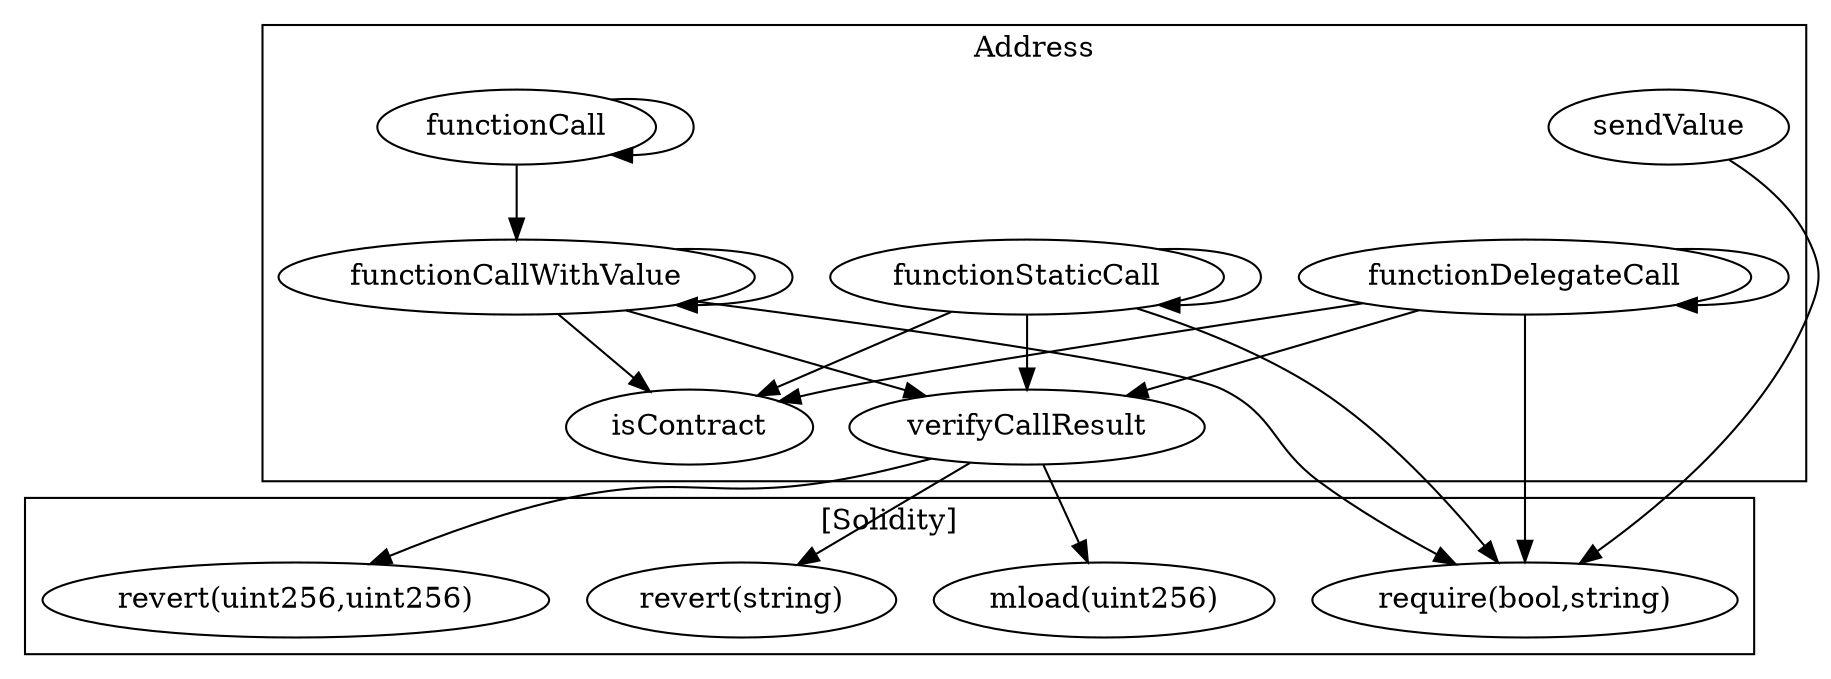 strict digraph {
subgraph cluster_4072_Address {
label = "Address"
"4072_functionDelegateCall" [label="functionDelegateCall"]
"4072_functionCallWithValue" [label="functionCallWithValue"]
"4072_functionStaticCall" [label="functionStaticCall"]
"4072_functionCall" [label="functionCall"]
"4072_sendValue" [label="sendValue"]
"4072_isContract" [label="isContract"]
"4072_verifyCallResult" [label="verifyCallResult"]
"4072_functionCall" -> "4072_functionCallWithValue"
"4072_functionDelegateCall" -> "4072_verifyCallResult"
"4072_functionDelegateCall" -> "4072_functionDelegateCall"
"4072_functionCallWithValue" -> "4072_isContract"
"4072_functionCall" -> "4072_functionCall"
"4072_functionCallWithValue" -> "4072_functionCallWithValue"
"4072_functionCallWithValue" -> "4072_verifyCallResult"
"4072_functionStaticCall" -> "4072_verifyCallResult"
"4072_functionStaticCall" -> "4072_isContract"
"4072_functionDelegateCall" -> "4072_isContract"
"4072_functionStaticCall" -> "4072_functionStaticCall"
}subgraph cluster_solidity {
label = "[Solidity]"
"revert(string)" 
"revert(uint256,uint256)" 
"mload(uint256)" 
"require(bool,string)" 
"4072_functionDelegateCall" -> "require(bool,string)"
"4072_verifyCallResult" -> "mload(uint256)"
"4072_sendValue" -> "require(bool,string)"
"4072_verifyCallResult" -> "revert(uint256,uint256)"
"4072_functionStaticCall" -> "require(bool,string)"
"4072_functionCallWithValue" -> "require(bool,string)"
"4072_verifyCallResult" -> "revert(string)"
}
}
